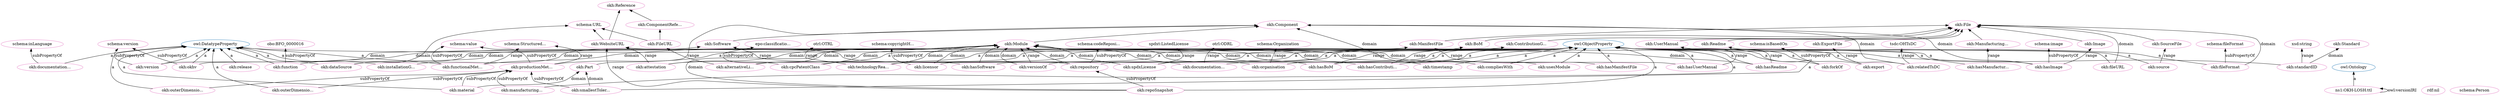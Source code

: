 digraph G {
  rankdir=BT
  node[height=.3]
"http://www.w3.org/2002/07/owl#DatatypeProperty" [fillcolor="#1f77b4" color="#1f77b4" label="owl:DatatypeProperty"]
"https://github.com/OPEN-NEXT/OKH-LOSH/raw/master/OKH-LOSH.ttl#ManufacturingInstructions" [fillcolor="#1f77b4" color="#1f77b4" label="okh:Manufacturing..."]
"https://github.com/OPEN-NEXT/OKH-LOSH/raw/master/OKH-LOSH.ttl#ManifestFile" [fillcolor="#1f77b4" color="#1f77b4" label="okh:ManifestFile"]
"https://github.com/OPEN-NEXT/OKH-LOSH/raw/master/OKH-LOSH.ttl#ContributionGuide" [fillcolor="#1f77b4" color="#1f77b4" label="okh:ContributionG..."]
"https://github.com/OPEN-NEXT/OKH-LOSH/raw/master/OKH-LOSH.ttl#Component" [fillcolor="#1f77b4" color="#1f77b4" label="okh:Component"]
"https://github.com/OPEN-NEXT/OKH-LOSH/raw/master/OKH-LOSH.ttl#BoM" [fillcolor="#1f77b4" color="#1f77b4" label="okh:BoM"]
"http://www.w3.org/2002/07/owl#ObjectProperty" [fillcolor="#1f77b4" color="#1f77b4" label="owl:ObjectProperty"]
"https://github.com/OPEN-NEXT/OKH-LOSH/raw/master/OKH-LOSH.ttl#Readme" [fillcolor="#1f77b4" color="#1f77b4" label="okh:Readme"]
"https://github.com/OPEN-NEXT/OKH-LOSH/raw/master/OKH-LOSH.ttl#WebsiteURL" [fillcolor="#1f77b4" color="#1f77b4" label="okh:WebsiteURL"]
"https://github.com/OPEN-NEXT/OKH-LOSH/raw/master/OKH-LOSH.ttl#Image" [fillcolor="#1f77b4" color="#1f77b4" label="okh:Image"]
"https://github.com/OPEN-NEXT/OKH-LOSH/raw/master/OKH-LOSH.ttl#Standard" [fillcolor="#1f77b4" color="#1f77b4" label="okh:Standard"]
"https://github.com/OPEN-NEXT/OKH-LOSH/raw/master/OKH-LOSH.ttl#Software" [fillcolor="#1f77b4" color="#1f77b4" label="okh:Software"]
"https://github.com/OPEN-NEXT/OKH-LOSH/raw/master/OKH-LOSH.ttl#FileURL" [fillcolor="#1f77b4" color="#1f77b4" label="okh:FileURL"]
"http://www.w3.org/2002/07/owl#Ontology" [fillcolor="#1f77b4" color="#1f77b4" label="owl:Ontology"]
"https://github.com/OPEN-NEXT/OKH-LOSH/raw/master/OKH-LOSH.ttl#SourceFile" [fillcolor="#1f77b4" color="#1f77b4" label="okh:SourceFile"]
"https://github.com/OPEN-NEXT/OKH-LOSH/raw/master/OKH-LOSH.ttl#ComponentReference" [fillcolor="#1f77b4" color="#1f77b4" label="okh:ComponentRefe..."]
"https://github.com/OPEN-NEXT/OKH-LOSH/raw/master/OKH-LOSH.ttl#Reference" [fillcolor="#1f77b4" color="#1f77b4" label="okh:Reference"]
"https://github.com/OPEN-NEXT/OKH-LOSH/raw/master/OKH-LOSH.ttl#UserManual" [fillcolor="#1f77b4" color="#1f77b4" label="okh:UserManual"]
"http://schema.org/URL" [fillcolor="#1f77b4" color="#1f77b4" label="schema:URL"]
"https://github.com/OPEN-NEXT/OKH-LOSH/raw/master/OKH-LOSH.ttl#ExportFile" [fillcolor="#1f77b4" color="#1f77b4" label="okh:ExportFile"]
"https://github.com/OPEN-NEXT/OKH-LOSH/raw/master/OKH-LOSH.ttl#Part" [fillcolor="#1f77b4" color="#1f77b4" label="okh:Part"]
"https://github.com/OPEN-NEXT/OKH-LOSH/raw/master/OKH-LOSH.ttl#File" [fillcolor="#1f77b4" color="#1f77b4" label="okh:File"]
"https://github.com/OPEN-NEXT/OKH-LOSH/raw/master/OKH-LOSH.ttl#Module" [fillcolor="#1f77b4" color="#1f77b4" label="okh:Module"]
"https://github.com/OPEN-NEXT/OKH-LOSH/raw/master/OKH-LOSH.ttl#hasReadme" [fillcolor="#e377c2" color="#e377c2" label="okh:hasReadme"]
"https://github.com/OPEN-NEXT/OKH-LOSH/raw/master/OKH-LOSH.ttl#Part" [fillcolor="#e377c2" color="#e377c2" label="okh:Part"]
"https://github.com/OPEN-NEXT/OKH-LOSH/raw/master/OKH-LOSH.ttl#Module" [fillcolor="#e377c2" color="#e377c2" label="okh:Module"]
"https://github.com/OPEN-NEXT/OKH-LOSH/raw/master/OKH-LOSH.ttl#Reference" [fillcolor="#e377c2" color="#e377c2" label="okh:Reference"]
"https://github.com/OPEN-NEXT/OKH-LOSH/raw/master/OKH-LOSH.ttl#documentationReadinessLevel" [fillcolor="#e377c2" color="#e377c2" label="okh:documentation..."]
"http://spdx.org/rdf/terms#ListedLicense" [fillcolor="#e377c2" color="#e377c2" label="spdxt:ListedLicense"]
"https://github.com/OPEN-NEXT/OKH-LOSH/raw/master/OKH-LOSH.ttl#manufacturingProcess" [fillcolor="#e377c2" color="#e377c2" label="okh:manufacturing..."]
"http://schema.org/copyrightHolder" [fillcolor="#e377c2" color="#e377c2" label="schema:copyrightH..."]
"http://www.w3.org/1999/02/22-rdf-syntax-ns#nil" [fillcolor="#e377c2" color="#e377c2" label="rdf:nil"]
"https://github.com/OPEN-NEXT/OKH-LOSH/raw/master/OKH-LOSH.ttl#Image" [fillcolor="#e377c2" color="#e377c2" label="okh:Image"]
"http://schema.org/isBasedOn" [fillcolor="#e377c2" color="#e377c2" label="schema:isBasedOn"]
"https://github.com/OPEN-NEXT/OKH-LOSH/raw/master/OKH-LOSH.ttl#WebsiteURL" [fillcolor="#e377c2" color="#e377c2" label="okh:WebsiteURL"]
"https://github.com/OPEN-NEXT/OKH-LOSH/raw/master/OKH-LOSH.ttl#productionMetadata" [fillcolor="#e377c2" color="#e377c2" label="okh:productionMet..."]
"https://github.com/OPEN-NEXT/OKH-LOSH/raw/master/OKH-LOSH.ttl#compliesWith" [fillcolor="#e377c2" color="#e377c2" label="okh:compliesWith"]
"https://github.com/OPEN-NEXT/OKH-LOSH/raw/master/OKH-LOSH.ttl#ManifestFile" [fillcolor="#e377c2" color="#e377c2" label="okh:ManifestFile"]
"https://github.com/OPEN-NEXT/OKH-LOSH/raw/master/OKH-LOSH.ttl#Software" [fillcolor="#e377c2" color="#e377c2" label="okh:Software"]
"https://github.com/OPEN-NEXT/OKH-LOSH/raw/master/OKH-LOSH.ttl#hasUserManual" [fillcolor="#e377c2" color="#e377c2" label="okh:hasUserManual"]
"https://github.com/OPEN-NEXT/OKH-LOSH/raw/master/OKH-LOSH.ttl#forkOf" [fillcolor="#e377c2" color="#e377c2" label="okh:forkOf"]
"https://github.com/OPEN-NEXT/OKH-LOSH/raw/master/OKH-LOSH.ttl#version" [fillcolor="#e377c2" color="#e377c2" label="okh:version"]
"https://github.com/OPEN-NEXT/OKH-LOSH/raw/master/OKH-LOSH.ttl#repository" [fillcolor="#e377c2" color="#e377c2" label="okh:repository"]
"https://github.com/OPEN-NEXT/OKH-LOSH/raw/master/OKH-LOSH.ttl#repoSnapshot" [fillcolor="#e377c2" color="#e377c2" label="okh:repoSnapshot"]
"https://github.com/OPEN-NEXT/OKH-LOSH/raw/master/OKH-LOSH.ttl" [fillcolor="#e377c2" color="#e377c2" label="ns1:OKH-LOSH.ttl"]
"https://github.com/OPEN-NEXT/OKH-LOSH/raw/master/OKH-LOSH.ttl#Component" [fillcolor="#e377c2" color="#e377c2" label="okh:Component"]
"https://github.com/OPEN-NEXT/OKH-LOSH/raw/master/OKH-LOSH.ttl#documentationLanguage" [fillcolor="#e377c2" color="#e377c2" label="okh:documentation..."]
"https://github.com/OPEN-NEXT/OKH-LOSH/raw/master/OKH-LOSH.ttl#File" [fillcolor="#e377c2" color="#e377c2" label="okh:File"]
"http://schema.org/codeRepository" [fillcolor="#e377c2" color="#e377c2" label="schema:codeReposi..."]
"https://github.com/OPEN-NEXT/OKH-LOSH/raw/master/OKH-LOSH.ttl#functionalMetadata" [fillcolor="#e377c2" color="#e377c2" label="okh:functionalMet..."]
"https://github.com/OPEN-NEXT/OKH-LOSH/raw/master/OKH-LOSH.ttl#fileURL" [fillcolor="#e377c2" color="#e377c2" label="okh:fileURL"]
"https://github.com/OPEN-NEXT/OKH-LOSH/raw/master/OKH-LOSH.ttl#ContributionGuide" [fillcolor="#e377c2" color="#e377c2" label="okh:ContributionG..."]
"https://github.com/OPEN-NEXT/OKH-LOSH/raw/master/OKH-LOSH.ttl#BoM" [fillcolor="#e377c2" color="#e377c2" label="okh:BoM"]
"https://gitlab.com/OSEGermany/oh-tsdc/-/raw/master/oh-tsdc.ttl#OHTsDC" [fillcolor="#e377c2" color="#e377c2" label="tsdc:OHTsDC"]
"http://schema.org/URL" [fillcolor="#e377c2" color="#e377c2" label="schema:URL"]
"http://schema.org/version" [fillcolor="#e377c2" color="#e377c2" label="schema:version"]
"http://schema.org/fileFormat" [fillcolor="#e377c2" color="#e377c2" label="schema:fileFormat"]
"https://github.com/OPEN-NEXT/OKH-LOSH/raw/master/OKH-LOSH.ttl#cpcPatentClass" [fillcolor="#e377c2" color="#e377c2" label="okh:cpcPatentClass"]
"https://github.com/OPEN-NEXT/OKH-LOSH/raw/master/OKH-LOSH.ttl#versionOf" [fillcolor="#e377c2" color="#e377c2" label="okh:versionOf"]
"https://github.com/OPEN-NEXT/OKH-LOSH/raw/master/OKH-LOSH.ttl#hasBoM" [fillcolor="#e377c2" color="#e377c2" label="okh:hasBoM"]
"https://github.com/OPEN-NEXT/OKH-LOSH/raw/master/OKH-LOSH.ttl#FileURL" [fillcolor="#e377c2" color="#e377c2" label="okh:FileURL"]
"http://schema.org/StructuredValue" [fillcolor="#e377c2" color="#e377c2" label="schema:Structured..."]
"https://github.com/OPEN-NEXT/OKH-LOSH/raw/master/OKH-LOSH.ttl#okhv" [fillcolor="#e377c2" color="#e377c2" label="okh:okhv"]
"http://purl.obolibrary.org/obo/BFO_0000016" [fillcolor="#e377c2" color="#e377c2" label="obo:BFO_0000016"]
"https://github.com/OPEN-NEXT/OKH-LOSH/raw/master/OKH-LOSH.ttl#smallestToleranceClass" [fillcolor="#e377c2" color="#e377c2" label="okh:smallestToler..."]
"https://github.com/OPEN-NEXT/OKH-LOSH/raw/master/OKH-LOSH.ttl#timestamp" [fillcolor="#e377c2" color="#e377c2" label="okh:timestamp"]
"https://github.com/OPEN-NEXT/OKH-LOSH/raw/master/OKH-LOSH.ttl#ManufacturingInstructions" [fillcolor="#e377c2" color="#e377c2" label="okh:Manufacturing..."]
"https://github.com/OPEN-NEXT/OKH-LOSH/raw/master/OKH-LOSH.ttl#fileFormat" [fillcolor="#e377c2" color="#e377c2" label="okh:fileFormat"]
"https://github.com/OPEN-NEXT/OKH-LOSH/raw/master/OKH-LOSH.ttl#material" [fillcolor="#e377c2" color="#e377c2" label="okh:material"]
"http://schema.org/inLanguage" [fillcolor="#e377c2" color="#e377c2" label="schema:inLanguage"]
"https://github.com/OPEN-NEXT/OKH-LOSH/raw/master/OKH-LOSH.ttl#spdxLicense" [fillcolor="#e377c2" color="#e377c2" label="okh:spdxLicense"]
"http://schema.org/Organization" [fillcolor="#e377c2" color="#e377c2" label="schema:Organization"]
"http://schema.org/Person" [fillcolor="#e377c2" color="#e377c2" label="schema:Person"]
"https://github.com/OPEN-NEXT/OKH-LOSH/raw/master/OKH-LOSH.ttl#alternativeLicense" [fillcolor="#e377c2" color="#e377c2" label="okh:alternativeLi..."]
"https://github.com/OPEN-NEXT/OKH-LOSH/raw/master/OKH-LOSH.ttl#usesModule" [fillcolor="#e377c2" color="#e377c2" label="okh:usesModule"]
"https://github.com/OPEN-NEXT/OKH-LOSH/raw/master/OKH-LOSH.ttl#outerDimensionsMM" [fillcolor="#e377c2" color="#e377c2" label="okh:outerDimensio..."]
"https://github.com/OPEN-NEXT/OKH-LOSH/raw/master/OKH-LOSH.ttl#attestation" [fillcolor="#e377c2" color="#e377c2" label="okh:attestation"]
"https://github.com/OPEN-NEXT/OKH-LOSH/raw/master/OKH-LOSH.ttl#hasContributionGuide" [fillcolor="#e377c2" color="#e377c2" label="okh:hasContributi..."]
"http://schema.org/image" [fillcolor="#e377c2" color="#e377c2" label="schema:image"]
"https://github.com/OPEN-NEXT/OKH-LOSH/raw/master/OKH-LOSH.ttl#ComponentReference" [fillcolor="#e377c2" color="#e377c2" label="okh:ComponentRefe..."]
"https://github.com/OPEN-NEXT/OKH-LOSH/raw/master/OKH-LOSH.ttl#hasImage" [fillcolor="#e377c2" color="#e377c2" label="okh:hasImage"]
"https://github.com/OPEN-NEXT/OKH-LOSH/raw/master/OTRL.ttlODRL" [fillcolor="#e377c2" color="#e377c2" label="otrl:ODRL"]
"http://schema.org/value" [fillcolor="#e377c2" color="#e377c2" label="schema:value"]
"https://github.com/OPEN-NEXT/OKH-LOSH/raw/master/OKH-LOSH.ttl#installationGuide" [fillcolor="#e377c2" color="#e377c2" label="okh:installationG..."]
"https://github.com/OPEN-NEXT/OKH-LOSH/raw/master/OKH-LOSH.ttl#release" [fillcolor="#e377c2" color="#e377c2" label="okh:release"]
"https://github.com/OPEN-NEXT/OKH-LOSH/raw/master/OKH-LOSH.ttl#source" [fillcolor="#e377c2" color="#e377c2" label="okh:source"]
"https://github.com/OPEN-NEXT/OKH-LOSH/raw/master/OKH-LOSH.ttl#organisation" [fillcolor="#e377c2" color="#e377c2" label="okh:organisation"]
"https://github.com/OPEN-NEXT/OKH-LOSH/raw/master/OKH-LOSH.ttl#technologyReadinessLevel" [fillcolor="#e377c2" color="#e377c2" label="okh:technologyRea..."]
"https://github.com/OPEN-NEXT/OKH-LOSH/raw/master/OKH-LOSH.ttl#hasManifestFile" [fillcolor="#e377c2" color="#e377c2" label="okh:hasManifestFile"]
"https://github.com/OPEN-NEXT/OKH-LOSH/raw/master/OKH-LOSH.ttl#Standard" [fillcolor="#e377c2" color="#e377c2" label="okh:Standard"]
"https://github.com/OPEN-NEXT/OKH-LOSH/raw/master/OKH-LOSH.ttl#export" [fillcolor="#e377c2" color="#e377c2" label="okh:export"]
"https://github.com/OPEN-NEXT/OKH-LOSH/raw/master/OKH-LOSH.ttl#standardID" [fillcolor="#e377c2" color="#e377c2" label="okh:standardID"]
"http://www.w3.org/2001/XMLSchema#string" [fillcolor="#e377c2" color="#e377c2" label="xsd:string"]
"https://github.com/OPEN-NEXT/OKH-LOSH/raw/master/OKH-LOSH.ttl#SourceFile" [fillcolor="#e377c2" color="#e377c2" label="okh:SourceFile"]
"https://github.com/OPEN-NEXT/OKH-LOSH/raw/master/OKH-LOSH.ttl#hasManufacturingInstructions" [fillcolor="#e377c2" color="#e377c2" label="okh:hasManufactur..."]
"https://github.com/OPEN-NEXT/OKH-LOSH/raw/master/OKH-LOSH.ttl#Readme" [fillcolor="#e377c2" color="#e377c2" label="okh:Readme"]
"https://github.com/OPEN-NEXT/OKH-LOSH/raw/master/OTRL.ttlOTRL" [fillcolor="#e377c2" color="#e377c2" label="otrl:OTRL"]
"https://github.com/OPEN-NEXT/OKH-LOSH/raw/master/OKH-LOSH.ttl#function" [fillcolor="#e377c2" color="#e377c2" label="okh:function"]
"https://github.com/OPEN-NEXT/OKH-LOSH/raw/master/OKH-LOSH.ttl#dataSource" [fillcolor="#e377c2" color="#e377c2" label="okh:dataSource"]
"http://data.epo.org/linked-data/def/patent/classificationIPCInventive" [fillcolor="#e377c2" color="#e377c2" label="epo:classificatio..."]
"https://github.com/OPEN-NEXT/OKH-LOSH/raw/master/OKH-LOSH.ttl#outerDimensionsCM" [fillcolor="#e377c2" color="#e377c2" label="okh:outerDimensio..."]
"https://github.com/OPEN-NEXT/OKH-LOSH/raw/master/OKH-LOSH.ttl#ExportFile" [fillcolor="#e377c2" color="#e377c2" label="okh:ExportFile"]
"https://github.com/OPEN-NEXT/OKH-LOSH/raw/master/OKH-LOSH.ttl#relatedTsDC" [fillcolor="#e377c2" color="#e377c2" label="okh:relatedTsDC"]
"https://github.com/OPEN-NEXT/OKH-LOSH/raw/master/OKH-LOSH.ttl#UserManual" [fillcolor="#e377c2" color="#e377c2" label="okh:UserManual"]
"https://github.com/OPEN-NEXT/OKH-LOSH/raw/master/OKH-LOSH.ttl#hasSoftware" [fillcolor="#e377c2" color="#e377c2" label="okh:hasSoftware"]
"https://github.com/OPEN-NEXT/OKH-LOSH/raw/master/OKH-LOSH.ttl#licensor" [fillcolor="#e377c2" color="#e377c2" label="okh:licensor"]
  "https://github.com/OPEN-NEXT/OKH-LOSH/raw/master/OKH-LOSH.ttl#hasReadme" -> "http://www.w3.org/2002/07/owl#ObjectProperty" [label="a"]
  "https://github.com/OPEN-NEXT/OKH-LOSH/raw/master/OKH-LOSH.ttl#hasUserManual" -> "https://github.com/OPEN-NEXT/OKH-LOSH/raw/master/OKH-LOSH.ttl#Module" [label="domain"]
  "https://github.com/OPEN-NEXT/OKH-LOSH/raw/master/OKH-LOSH.ttl#spdxLicense" -> "https://github.com/OPEN-NEXT/OKH-LOSH/raw/master/OKH-LOSH.ttl#Module" [label="domain"]
  "https://github.com/OPEN-NEXT/OKH-LOSH/raw/master/OKH-LOSH.ttl#documentationLanguage" -> "http://schema.org/inLanguage" [label="subPropertyOf"]
  "https://github.com/OPEN-NEXT/OKH-LOSH/raw/master/OKH-LOSH.ttl#WebsiteURL" -> "https://github.com/OPEN-NEXT/OKH-LOSH/raw/master/OKH-LOSH.ttl#Reference" [label=""]
  "https://github.com/OPEN-NEXT/OKH-LOSH/raw/master/OKH-LOSH.ttl#relatedTsDC" -> "https://github.com/OPEN-NEXT/OKH-LOSH/raw/master/OKH-LOSH.ttl#Component" [label="domain"]
  "https://github.com/OPEN-NEXT/OKH-LOSH/raw/master/OKH-LOSH.ttl#documentationReadinessLevel" -> "http://www.w3.org/2002/07/owl#ObjectProperty" [label="a"]
  "https://github.com/OPEN-NEXT/OKH-LOSH/raw/master/OKH-LOSH.ttl#spdxLicense" -> "http://spdx.org/rdf/terms#ListedLicense" [label="range"]
  "https://github.com/OPEN-NEXT/OKH-LOSH/raw/master/OKH-LOSH.ttl#spdxLicense" -> "http://www.w3.org/2002/07/owl#ObjectProperty" [label="a"]
  "https://github.com/OPEN-NEXT/OKH-LOSH/raw/master/OKH-LOSH.ttl#repoSnapshot" -> "https://github.com/OPEN-NEXT/OKH-LOSH/raw/master/OKH-LOSH.ttl#Module" [label="domain"]
  "https://github.com/OPEN-NEXT/OKH-LOSH/raw/master/OKH-LOSH.ttl#manufacturingProcess" -> "http://www.w3.org/2002/07/owl#ObjectProperty" [label="a"]
  "https://github.com/OPEN-NEXT/OKH-LOSH/raw/master/OKH-LOSH.ttl#licensor" -> "http://schema.org/copyrightHolder" [label="subPropertyOf"]
  "https://github.com/OPEN-NEXT/OKH-LOSH/raw/master/OKH-LOSH.ttl#organisation" -> "http://schema.org/Organization" [label="range"]
  "https://github.com/OPEN-NEXT/OKH-LOSH/raw/master/OKH-LOSH.ttl#alternativeLicense" -> "http://www.w3.org/2002/07/owl#ObjectProperty" [label="a"]
  "https://github.com/OPEN-NEXT/OKH-LOSH/raw/master/OKH-LOSH.ttl#dataSource" -> "http://schema.org/URL" [label=""]
  "https://github.com/OPEN-NEXT/OKH-LOSH/raw/master/OKH-LOSH.ttl#organisation" -> "https://github.com/OPEN-NEXT/OKH-LOSH/raw/master/OKH-LOSH.ttl#Module" [label="domain"]
  "https://github.com/OPEN-NEXT/OKH-LOSH/raw/master/OKH-LOSH.ttl#technologyReadinessLevel" -> "https://github.com/OPEN-NEXT/OKH-LOSH/raw/master/OKH-LOSH.ttl#Module" [label="domain"]
  "https://github.com/OPEN-NEXT/OKH-LOSH/raw/master/OKH-LOSH.ttl#usesModule" -> "http://www.w3.org/2002/07/owl#ObjectProperty" [label="a"]
  "https://github.com/OPEN-NEXT/OKH-LOSH/raw/master/OKH-LOSH.ttl#outerDimensionsMM" -> "http://www.w3.org/2002/07/owl#DatatypeProperty" [label="a"]
  "https://github.com/OPEN-NEXT/OKH-LOSH/raw/master/OKH-LOSH.ttl#attestation" -> "http://www.w3.org/2002/07/owl#ObjectProperty" [label="a"]
  "https://github.com/OPEN-NEXT/OKH-LOSH/raw/master/OKH-LOSH.ttl#hasImage" -> "https://github.com/OPEN-NEXT/OKH-LOSH/raw/master/OKH-LOSH.ttl#Image" [label="range"]
  "https://github.com/OPEN-NEXT/OKH-LOSH/raw/master/OKH-LOSH.ttl#fileURL" -> "https://github.com/OPEN-NEXT/OKH-LOSH/raw/master/OKH-LOSH.ttl#File" [label="domain"]
  "https://github.com/OPEN-NEXT/OKH-LOSH/raw/master/OKH-LOSH.ttl#hasContributionGuide" -> "http://www.w3.org/2002/07/owl#ObjectProperty" [label="a"]
  "https://github.com/OPEN-NEXT/OKH-LOSH/raw/master/OKH-LOSH.ttl#forkOf" -> "http://schema.org/isBasedOn" [label="subPropertyOf"]
  "https://github.com/OPEN-NEXT/OKH-LOSH/raw/master/OKH-LOSH.ttl#repoSnapshot" -> "https://github.com/OPEN-NEXT/OKH-LOSH/raw/master/OKH-LOSH.ttl#WebsiteURL" [label="range"]
  "https://github.com/OPEN-NEXT/OKH-LOSH/raw/master/OKH-LOSH.ttl#functionalMetadata" -> "https://github.com/OPEN-NEXT/OKH-LOSH/raw/master/OKH-LOSH.ttl#Module" [label="domain"]
  "https://github.com/OPEN-NEXT/OKH-LOSH/raw/master/OKH-LOSH.ttl#ComponentReference" -> "https://github.com/OPEN-NEXT/OKH-LOSH/raw/master/OKH-LOSH.ttl#Reference" [label=""]
  "https://github.com/OPEN-NEXT/OKH-LOSH/raw/master/OKH-LOSH.ttl#okhv" -> "http://schema.org/version" [label="subPropertyOf"]
  "https://github.com/OPEN-NEXT/OKH-LOSH/raw/master/OKH-LOSH.ttl#ExportFile" -> "https://github.com/OPEN-NEXT/OKH-LOSH/raw/master/OKH-LOSH.ttl#File" [label=""]
  "https://github.com/OPEN-NEXT/OKH-LOSH/raw/master/OKH-LOSH.ttl#hasImage" -> "http://schema.org/image" [label="subPropertyOf"]
  "https://github.com/OPEN-NEXT/OKH-LOSH/raw/master/OKH-LOSH.ttl#smallestToleranceClass" -> "https://github.com/OPEN-NEXT/OKH-LOSH/raw/master/OKH-LOSH.ttl#productionMetadata" [label="subPropertyOf"]
  "https://github.com/OPEN-NEXT/OKH-LOSH/raw/master/OKH-LOSH.ttl#compliesWith" -> "http://www.w3.org/2002/07/owl#ObjectProperty" [label="a"]
  "https://github.com/OPEN-NEXT/OKH-LOSH/raw/master/OKH-LOSH.ttl#FileURL" -> "https://github.com/OPEN-NEXT/OKH-LOSH/raw/master/OKH-LOSH.ttl#ComponentReference" [label=""]
  "https://github.com/OPEN-NEXT/OKH-LOSH/raw/master/OKH-LOSH.ttl#hasImage" -> "http://www.w3.org/2002/07/owl#ObjectProperty" [label="a"]
  "https://github.com/OPEN-NEXT/OKH-LOSH/raw/master/OKH-LOSH.ttl#hasManifestFile" -> "https://github.com/OPEN-NEXT/OKH-LOSH/raw/master/OKH-LOSH.ttl#ManifestFile" [label="range"]
  "https://github.com/OPEN-NEXT/OKH-LOSH/raw/master/OKH-LOSH.ttl#hasSoftware" -> "https://github.com/OPEN-NEXT/OKH-LOSH/raw/master/OKH-LOSH.ttl#Software" [label="range"]
  "https://github.com/OPEN-NEXT/OKH-LOSH/raw/master/OKH-LOSH.ttl#documentationReadinessLevel" -> "https://github.com/OPEN-NEXT/OKH-LOSH/raw/master/OTRL.ttlODRL" [label="range"]
  "https://github.com/OPEN-NEXT/OKH-LOSH/raw/master/OKH-LOSH.ttl#hasUserManual" -> "http://www.w3.org/2002/07/owl#ObjectProperty" [label="a"]
  "https://github.com/OPEN-NEXT/OKH-LOSH/raw/master/OKH-LOSH.ttl#functionalMetadata" -> "http://schema.org/value" [label="subPropertyOf"]
  "https://github.com/OPEN-NEXT/OKH-LOSH/raw/master/OKH-LOSH.ttl#outerDimensionsCM" -> "https://github.com/OPEN-NEXT/OKH-LOSH/raw/master/OKH-LOSH.ttl#productionMetadata" [label="subPropertyOf"]
  "https://github.com/OPEN-NEXT/OKH-LOSH/raw/master/OKH-LOSH.ttl#installationGuide" -> "http://www.w3.org/2002/07/owl#DatatypeProperty" [label="a"]
  "https://github.com/OPEN-NEXT/OKH-LOSH/raw/master/OKH-LOSH.ttl#cpcPatentClass" -> "https://github.com/OPEN-NEXT/OKH-LOSH/raw/master/OKH-LOSH.ttl#Module" [label="domain"]
  "https://github.com/OPEN-NEXT/OKH-LOSH/raw/master/OKH-LOSH.ttl#release" -> "http://www.w3.org/2002/07/owl#DatatypeProperty" [label="a"]
  "https://github.com/OPEN-NEXT/OKH-LOSH/raw/master/OKH-LOSH.ttl#forkOf" -> "http://www.w3.org/2002/07/owl#ObjectProperty" [label="a"]
  "https://github.com/OPEN-NEXT/OKH-LOSH/raw/master/OKH-LOSH.ttl#version" -> "http://www.w3.org/2002/07/owl#DatatypeProperty" [label="a"]
  "https://github.com/OPEN-NEXT/OKH-LOSH/raw/master/OKH-LOSH.ttl#repoSnapshot" -> "https://github.com/OPEN-NEXT/OKH-LOSH/raw/master/OKH-LOSH.ttl#repository" [label="subPropertyOf"]
  "https://github.com/OPEN-NEXT/OKH-LOSH/raw/master/OKH-LOSH.ttl#repoSnapshot" -> "http://www.w3.org/2002/07/owl#ObjectProperty" [label="a"]
  "https://github.com/OPEN-NEXT/OKH-LOSH/raw/master/OKH-LOSH.ttl#source" -> "http://www.w3.org/2002/07/owl#ObjectProperty" [label="a"]
  "https://github.com/OPEN-NEXT/OKH-LOSH/raw/master/OKH-LOSH.ttl" -> "https://github.com/OPEN-NEXT/OKH-LOSH/raw/master/OKH-LOSH.ttl" [label="owl:versionIRI"]
  "https://github.com/OPEN-NEXT/OKH-LOSH/raw/master/OKH-LOSH.ttl#hasImage" -> "https://github.com/OPEN-NEXT/OKH-LOSH/raw/master/OKH-LOSH.ttl#Component" [label="domain"]
  "https://github.com/OPEN-NEXT/OKH-LOSH/raw/master/OKH-LOSH.ttl#organisation" -> "http://www.w3.org/2002/07/owl#ObjectProperty" [label="a"]
  "https://github.com/OPEN-NEXT/OKH-LOSH/raw/master/OKH-LOSH.ttl#technologyReadinessLevel" -> "http://www.w3.org/2002/07/owl#ObjectProperty" [label="a"]
  "https://github.com/OPEN-NEXT/OKH-LOSH/raw/master/OKH-LOSH.ttl#material" -> "https://github.com/OPEN-NEXT/OKH-LOSH/raw/master/OKH-LOSH.ttl#productionMetadata" [label="subPropertyOf"]
  "https://github.com/OPEN-NEXT/OKH-LOSH/raw/master/OKH-LOSH.ttl#hasManifestFile" -> "http://www.w3.org/2002/07/owl#ObjectProperty" [label="a"]
  "https://github.com/OPEN-NEXT/OKH-LOSH/raw/master/OKH-LOSH.ttl#compliesWith" -> "https://github.com/OPEN-NEXT/OKH-LOSH/raw/master/OKH-LOSH.ttl#Component" [label="domain"]
  "https://github.com/OPEN-NEXT/OKH-LOSH/raw/master/OKH-LOSH.ttl#documentationLanguage" -> "http://www.w3.org/2002/07/owl#DatatypeProperty" [label="a"]
  "https://github.com/OPEN-NEXT/OKH-LOSH/raw/master/OKH-LOSH.ttl#ManufacturingInstructions" -> "https://github.com/OPEN-NEXT/OKH-LOSH/raw/master/OKH-LOSH.ttl#File" [label=""]
  "https://github.com/OPEN-NEXT/OKH-LOSH/raw/master/OKH-LOSH.ttl#repository" -> "http://schema.org/codeRepository" [label="subPropertyOf"]
  "https://github.com/OPEN-NEXT/OKH-LOSH/raw/master/OKH-LOSH.ttl#functionalMetadata" -> "http://www.w3.org/2002/07/owl#DatatypeProperty" [label="a"]
  "https://github.com/OPEN-NEXT/OKH-LOSH/raw/master/OKH-LOSH.ttl#standardID" -> "https://github.com/OPEN-NEXT/OKH-LOSH/raw/master/OKH-LOSH.ttl#Standard" [label="domain"]
  "https://github.com/OPEN-NEXT/OKH-LOSH/raw/master/OKH-LOSH.ttl#export" -> "http://www.w3.org/2002/07/owl#ObjectProperty" [label="a"]
  "https://github.com/OPEN-NEXT/OKH-LOSH/raw/master/OKH-LOSH.ttl#fileURL" -> "http://www.w3.org/2002/07/owl#ObjectProperty" [label="a"]
  "https://github.com/OPEN-NEXT/OKH-LOSH/raw/master/OKH-LOSH.ttl#hasContributionGuide" -> "https://github.com/OPEN-NEXT/OKH-LOSH/raw/master/OKH-LOSH.ttl#ContributionGuide" [label="range"]
  "https://github.com/OPEN-NEXT/OKH-LOSH/raw/master/OKH-LOSH.ttl#standardID" -> "http://www.w3.org/2002/07/owl#DatatypeProperty" [label="a"]
  "https://github.com/OPEN-NEXT/OKH-LOSH/raw/master/OKH-LOSH.ttl#Image" -> "https://github.com/OPEN-NEXT/OKH-LOSH/raw/master/OKH-LOSH.ttl#File" [label=""]
  "https://github.com/OPEN-NEXT/OKH-LOSH/raw/master/OKH-LOSH.ttl#Software" -> "https://github.com/OPEN-NEXT/OKH-LOSH/raw/master/OKH-LOSH.ttl#Component" [label=""]
  "https://github.com/OPEN-NEXT/OKH-LOSH/raw/master/OKH-LOSH.ttl#UserManual" -> "https://github.com/OPEN-NEXT/OKH-LOSH/raw/master/OKH-LOSH.ttl#File" [label=""]
  "https://github.com/OPEN-NEXT/OKH-LOSH/raw/master/OKH-LOSH.ttl#standardID" -> "http://www.w3.org/2001/XMLSchema#string" [label="range"]
  "https://github.com/OPEN-NEXT/OKH-LOSH/raw/master/OKH-LOSH.ttl#BoM" -> "https://github.com/OPEN-NEXT/OKH-LOSH/raw/master/OKH-LOSH.ttl#File" [label=""]
  "https://github.com/OPEN-NEXT/OKH-LOSH/raw/master/OKH-LOSH.ttl#timestamp" -> "https://github.com/OPEN-NEXT/OKH-LOSH/raw/master/OKH-LOSH.ttl#Module" [label="domain"]
  "https://github.com/OPEN-NEXT/OKH-LOSH/raw/master/OKH-LOSH.ttl#hasBoM" -> "https://github.com/OPEN-NEXT/OKH-LOSH/raw/master/OKH-LOSH.ttl#BoM" [label="range"]
  "https://github.com/OPEN-NEXT/OKH-LOSH/raw/master/OKH-LOSH.ttl#versionOf" -> "https://github.com/OPEN-NEXT/OKH-LOSH/raw/master/OKH-LOSH.ttl#Module" [label="range"]
  "https://github.com/OPEN-NEXT/OKH-LOSH/raw/master/OKH-LOSH.ttl#relatedTsDC" -> "https://gitlab.com/OSEGermany/oh-tsdc/-/raw/master/oh-tsdc.ttl#OHTsDC" [label="range"]
  "https://github.com/OPEN-NEXT/OKH-LOSH/raw/master/OKH-LOSH.ttl#FileURL" -> "http://schema.org/URL" [label=""]
  "https://github.com/OPEN-NEXT/OKH-LOSH/raw/master/OKH-LOSH.ttl#version" -> "https://github.com/OPEN-NEXT/OKH-LOSH/raw/master/OKH-LOSH.ttl#Module" [label="domain"]
  "https://github.com/OPEN-NEXT/OKH-LOSH/raw/master/OKH-LOSH.ttl#version" -> "http://schema.org/version" [label="subPropertyOf"]
  "https://github.com/OPEN-NEXT/OKH-LOSH/raw/master/OKH-LOSH.ttl#ContributionGuide" -> "https://github.com/OPEN-NEXT/OKH-LOSH/raw/master/OKH-LOSH.ttl#File" [label=""]
  "https://github.com/OPEN-NEXT/OKH-LOSH/raw/master/OKH-LOSH.ttl#outerDimensionsMM" -> "https://github.com/OPEN-NEXT/OKH-LOSH/raw/master/OKH-LOSH.ttl#productionMetadata" [label="subPropertyOf"]
  "https://github.com/OPEN-NEXT/OKH-LOSH/raw/master/OKH-LOSH.ttl#versionOf" -> "https://github.com/OPEN-NEXT/OKH-LOSH/raw/master/OKH-LOSH.ttl#Module" [label="domain"]
  "https://github.com/OPEN-NEXT/OKH-LOSH/raw/master/OKH-LOSH.ttl#okhv" -> "https://github.com/OPEN-NEXT/OKH-LOSH/raw/master/OKH-LOSH.ttl#ManifestFile" [label="domain"]
  "https://github.com/OPEN-NEXT/OKH-LOSH/raw/master/OKH-LOSH.ttl#attestation" -> "https://github.com/OPEN-NEXT/OKH-LOSH/raw/master/OKH-LOSH.ttl#Module" [label="domain"]
  "https://github.com/OPEN-NEXT/OKH-LOSH/raw/master/OKH-LOSH.ttl#Readme" -> "https://github.com/OPEN-NEXT/OKH-LOSH/raw/master/OKH-LOSH.ttl#File" [label=""]
  "https://github.com/OPEN-NEXT/OKH-LOSH/raw/master/OKH-LOSH.ttl#fileFormat" -> "http://schema.org/fileFormat" [label="subPropertyOf"]
  "https://github.com/OPEN-NEXT/OKH-LOSH/raw/master/OKH-LOSH.ttl#cpcPatentClass" -> "http://www.w3.org/2002/07/owl#ObjectProperty" [label="a"]
  "https://github.com/OPEN-NEXT/OKH-LOSH/raw/master/OKH-LOSH.ttl#hasBoM" -> "https://github.com/OPEN-NEXT/OKH-LOSH/raw/master/OKH-LOSH.ttl#Module" [label="domain"]
  "https://github.com/OPEN-NEXT/OKH-LOSH/raw/master/OKH-LOSH.ttl#Module" -> "https://github.com/OPEN-NEXT/OKH-LOSH/raw/master/OKH-LOSH.ttl#Component" [label=""]
  "https://github.com/OPEN-NEXT/OKH-LOSH/raw/master/OKH-LOSH.ttl#fileFormat" -> "https://github.com/OPEN-NEXT/OKH-LOSH/raw/master/OKH-LOSH.ttl#File" [label="domain"]
  "https://github.com/OPEN-NEXT/OKH-LOSH/raw/master/OKH-LOSH.ttl#repository" -> "http://www.w3.org/2002/07/owl#ObjectProperty" [label="a"]
  "https://github.com/OPEN-NEXT/OKH-LOSH/raw/master/OKH-LOSH.ttl#hasSoftware" -> "https://github.com/OPEN-NEXT/OKH-LOSH/raw/master/OKH-LOSH.ttl#Module" [label="domain"]
  "https://github.com/OPEN-NEXT/OKH-LOSH/raw/master/OKH-LOSH.ttl" -> "http://www.w3.org/2002/07/owl#Ontology" [label="a"]
  "https://github.com/OPEN-NEXT/OKH-LOSH/raw/master/OKH-LOSH.ttl#licensor" -> "https://github.com/OPEN-NEXT/OKH-LOSH/raw/master/OKH-LOSH.ttl#Module" [label="domain"]
  "https://github.com/OPEN-NEXT/OKH-LOSH/raw/master/OKH-LOSH.ttl#versionOf" -> "http://www.w3.org/2002/07/owl#ObjectProperty" [label="a"]
  "https://github.com/OPEN-NEXT/OKH-LOSH/raw/master/OKH-LOSH.ttl#source" -> "https://github.com/OPEN-NEXT/OKH-LOSH/raw/master/OKH-LOSH.ttl#SourceFile" [label="range"]
  "https://github.com/OPEN-NEXT/OKH-LOSH/raw/master/OKH-LOSH.ttl#hasReadme" -> "https://github.com/OPEN-NEXT/OKH-LOSH/raw/master/OKH-LOSH.ttl#Module" [label="domain"]
  "https://github.com/OPEN-NEXT/OKH-LOSH/raw/master/OKH-LOSH.ttl#smallestToleranceClass" -> "https://github.com/OPEN-NEXT/OKH-LOSH/raw/master/OKH-LOSH.ttl#Part" [label="domain"]
  "https://github.com/OPEN-NEXT/OKH-LOSH/raw/master/OKH-LOSH.ttl#hasBoM" -> "http://www.w3.org/2002/07/owl#ObjectProperty" [label="a"]
  "https://github.com/OPEN-NEXT/OKH-LOSH/raw/master/OKH-LOSH.ttl#productionMetadata" -> "http://schema.org/value" [label="subPropertyOf"]
  "https://github.com/OPEN-NEXT/OKH-LOSH/raw/master/OKH-LOSH.ttl#alternativeLicense" -> "https://github.com/OPEN-NEXT/OKH-LOSH/raw/master/OKH-LOSH.ttl#FileURL" [label="range"]
  "https://github.com/OPEN-NEXT/OKH-LOSH/raw/master/OKH-LOSH.ttl#functionalMetadata" -> "http://schema.org/StructuredValue" [label="range"]
  "https://github.com/OPEN-NEXT/OKH-LOSH/raw/master/OKH-LOSH.ttl#okhv" -> "http://www.w3.org/2002/07/owl#DatatypeProperty" [label="a"]
  "https://github.com/OPEN-NEXT/OKH-LOSH/raw/master/OKH-LOSH.ttl#dataSource" -> "https://github.com/OPEN-NEXT/OKH-LOSH/raw/master/OKH-LOSH.ttl#Module" [label="domain"]
  "https://github.com/OPEN-NEXT/OKH-LOSH/raw/master/OKH-LOSH.ttl#installationGuide" -> "https://github.com/OPEN-NEXT/OKH-LOSH/raw/master/OKH-LOSH.ttl#Software" [label="domain"]
  "https://github.com/OPEN-NEXT/OKH-LOSH/raw/master/OKH-LOSH.ttl#WebsiteURL" -> "http://schema.org/URL" [label=""]
  "https://github.com/OPEN-NEXT/OKH-LOSH/raw/master/OKH-LOSH.ttl#hasManufacturingInstructions" -> "http://www.w3.org/2002/07/owl#ObjectProperty" [label="a"]
  "https://github.com/OPEN-NEXT/OKH-LOSH/raw/master/OKH-LOSH.ttl#function" -> "https://github.com/OPEN-NEXT/OKH-LOSH/raw/master/OKH-LOSH.ttl#Module" [label="domain"]
  "https://github.com/OPEN-NEXT/OKH-LOSH/raw/master/OKH-LOSH.ttl#hasReadme" -> "https://github.com/OPEN-NEXT/OKH-LOSH/raw/master/OKH-LOSH.ttl#Readme" [label="range"]
  "https://github.com/OPEN-NEXT/OKH-LOSH/raw/master/OKH-LOSH.ttl#technologyReadinessLevel" -> "https://github.com/OPEN-NEXT/OKH-LOSH/raw/master/OTRL.ttlOTRL" [label="range"]
  "https://github.com/OPEN-NEXT/OKH-LOSH/raw/master/OKH-LOSH.ttl#function" -> "http://www.w3.org/2002/07/owl#DatatypeProperty" [label="a"]
  "https://github.com/OPEN-NEXT/OKH-LOSH/raw/master/OKH-LOSH.ttl#function" -> "http://purl.obolibrary.org/obo/BFO_0000016" [label="subPropertyOf"]
  "https://github.com/OPEN-NEXT/OKH-LOSH/raw/master/OKH-LOSH.ttl#dataSource" -> "http://www.w3.org/2002/07/owl#DatatypeProperty" [label="a"]
  "https://github.com/OPEN-NEXT/OKH-LOSH/raw/master/OKH-LOSH.ttl#documentationReadinessLevel" -> "https://github.com/OPEN-NEXT/OKH-LOSH/raw/master/OKH-LOSH.ttl#Module" [label="domain"]
  "https://github.com/OPEN-NEXT/OKH-LOSH/raw/master/OKH-LOSH.ttl#productionMetadata" -> "http://schema.org/StructuredValue" [label="range"]
  "https://github.com/OPEN-NEXT/OKH-LOSH/raw/master/OKH-LOSH.ttl#Part" -> "https://github.com/OPEN-NEXT/OKH-LOSH/raw/master/OKH-LOSH.ttl#Component" [label=""]
  "https://github.com/OPEN-NEXT/OKH-LOSH/raw/master/OKH-LOSH.ttl#smallestToleranceClass" -> "http://www.w3.org/2002/07/owl#ObjectProperty" [label="a"]
  "https://github.com/OPEN-NEXT/OKH-LOSH/raw/master/OKH-LOSH.ttl#productionMetadata" -> "http://www.w3.org/2002/07/owl#ObjectProperty" [label="a"]
  "https://github.com/OPEN-NEXT/OKH-LOSH/raw/master/OKH-LOSH.ttl#alternativeLicense" -> "https://github.com/OPEN-NEXT/OKH-LOSH/raw/master/OKH-LOSH.ttl#Module" [label="domain"]
  "https://github.com/OPEN-NEXT/OKH-LOSH/raw/master/OKH-LOSH.ttl#manufacturingProcess" -> "https://github.com/OPEN-NEXT/OKH-LOSH/raw/master/OKH-LOSH.ttl#productionMetadata" [label="subPropertyOf"]
  "https://github.com/OPEN-NEXT/OKH-LOSH/raw/master/OKH-LOSH.ttl#timestamp" -> "http://www.w3.org/2002/07/owl#ObjectProperty" [label="a"]
  "https://github.com/OPEN-NEXT/OKH-LOSH/raw/master/OKH-LOSH.ttl#cpcPatentClass" -> "http://data.epo.org/linked-data/def/patent/classificationIPCInventive" [label="subPropertyOf"]
  "https://github.com/OPEN-NEXT/OKH-LOSH/raw/master/OKH-LOSH.ttl#hasManufacturingInstructions" -> "https://github.com/OPEN-NEXT/OKH-LOSH/raw/master/OKH-LOSH.ttl#ManufacturingInstructions" [label="range"]
  "https://github.com/OPEN-NEXT/OKH-LOSH/raw/master/OKH-LOSH.ttl#repository" -> "https://github.com/OPEN-NEXT/OKH-LOSH/raw/master/OKH-LOSH.ttl#Module" [label="domain"]
  "https://github.com/OPEN-NEXT/OKH-LOSH/raw/master/OKH-LOSH.ttl#usesModule" -> "https://github.com/OPEN-NEXT/OKH-LOSH/raw/master/OKH-LOSH.ttl#Module" [label="domain"]
  "https://github.com/OPEN-NEXT/OKH-LOSH/raw/master/OKH-LOSH.ttl#hasContributionGuide" -> "https://github.com/OPEN-NEXT/OKH-LOSH/raw/master/OKH-LOSH.ttl#Module" [label="domain"]
  "https://github.com/OPEN-NEXT/OKH-LOSH/raw/master/OKH-LOSH.ttl#outerDimensionsCM" -> "http://www.w3.org/2002/07/owl#DatatypeProperty" [label="a"]
  "https://github.com/OPEN-NEXT/OKH-LOSH/raw/master/OKH-LOSH.ttl#material" -> "https://github.com/OPEN-NEXT/OKH-LOSH/raw/master/OKH-LOSH.ttl#Part" [label="domain"]
  "https://github.com/OPEN-NEXT/OKH-LOSH/raw/master/OKH-LOSH.ttl#export" -> "https://github.com/OPEN-NEXT/OKH-LOSH/raw/master/OKH-LOSH.ttl#ExportFile" [label="range"]
  "https://github.com/OPEN-NEXT/OKH-LOSH/raw/master/OKH-LOSH.ttl#ManifestFile" -> "https://github.com/OPEN-NEXT/OKH-LOSH/raw/master/OKH-LOSH.ttl#File" [label=""]
  "https://github.com/OPEN-NEXT/OKH-LOSH/raw/master/OKH-LOSH.ttl#relatedTsDC" -> "http://www.w3.org/2002/07/owl#ObjectProperty" [label="a"]
  "https://github.com/OPEN-NEXT/OKH-LOSH/raw/master/OKH-LOSH.ttl#hasUserManual" -> "https://github.com/OPEN-NEXT/OKH-LOSH/raw/master/OKH-LOSH.ttl#UserManual" [label="range"]
  "https://github.com/OPEN-NEXT/OKH-LOSH/raw/master/OKH-LOSH.ttl#SourceFile" -> "https://github.com/OPEN-NEXT/OKH-LOSH/raw/master/OKH-LOSH.ttl#File" [label=""]
  "https://github.com/OPEN-NEXT/OKH-LOSH/raw/master/OKH-LOSH.ttl#hasSoftware" -> "http://www.w3.org/2002/07/owl#ObjectProperty" [label="a"]
  "https://github.com/OPEN-NEXT/OKH-LOSH/raw/master/OKH-LOSH.ttl#attestation" -> "https://github.com/OPEN-NEXT/OKH-LOSH/raw/master/OKH-LOSH.ttl#WebsiteURL" [label="range"]
  "https://github.com/OPEN-NEXT/OKH-LOSH/raw/master/OKH-LOSH.ttl#licensor" -> "http://www.w3.org/2002/07/owl#ObjectProperty" [label="a"]
  "https://github.com/OPEN-NEXT/OKH-LOSH/raw/master/OKH-LOSH.ttl#fileFormat" -> "http://www.w3.org/2002/07/owl#ObjectProperty" [label="a"]
  "https://github.com/OPEN-NEXT/OKH-LOSH/raw/master/OKH-LOSH.ttl#material" -> "http://www.w3.org/2002/07/owl#DatatypeProperty" [label="a"]
  "https://github.com/OPEN-NEXT/OKH-LOSH/raw/master/OKH-LOSH.ttl#repository" -> "https://github.com/OPEN-NEXT/OKH-LOSH/raw/master/OKH-LOSH.ttl#WebsiteURL" [label="range"]
}
